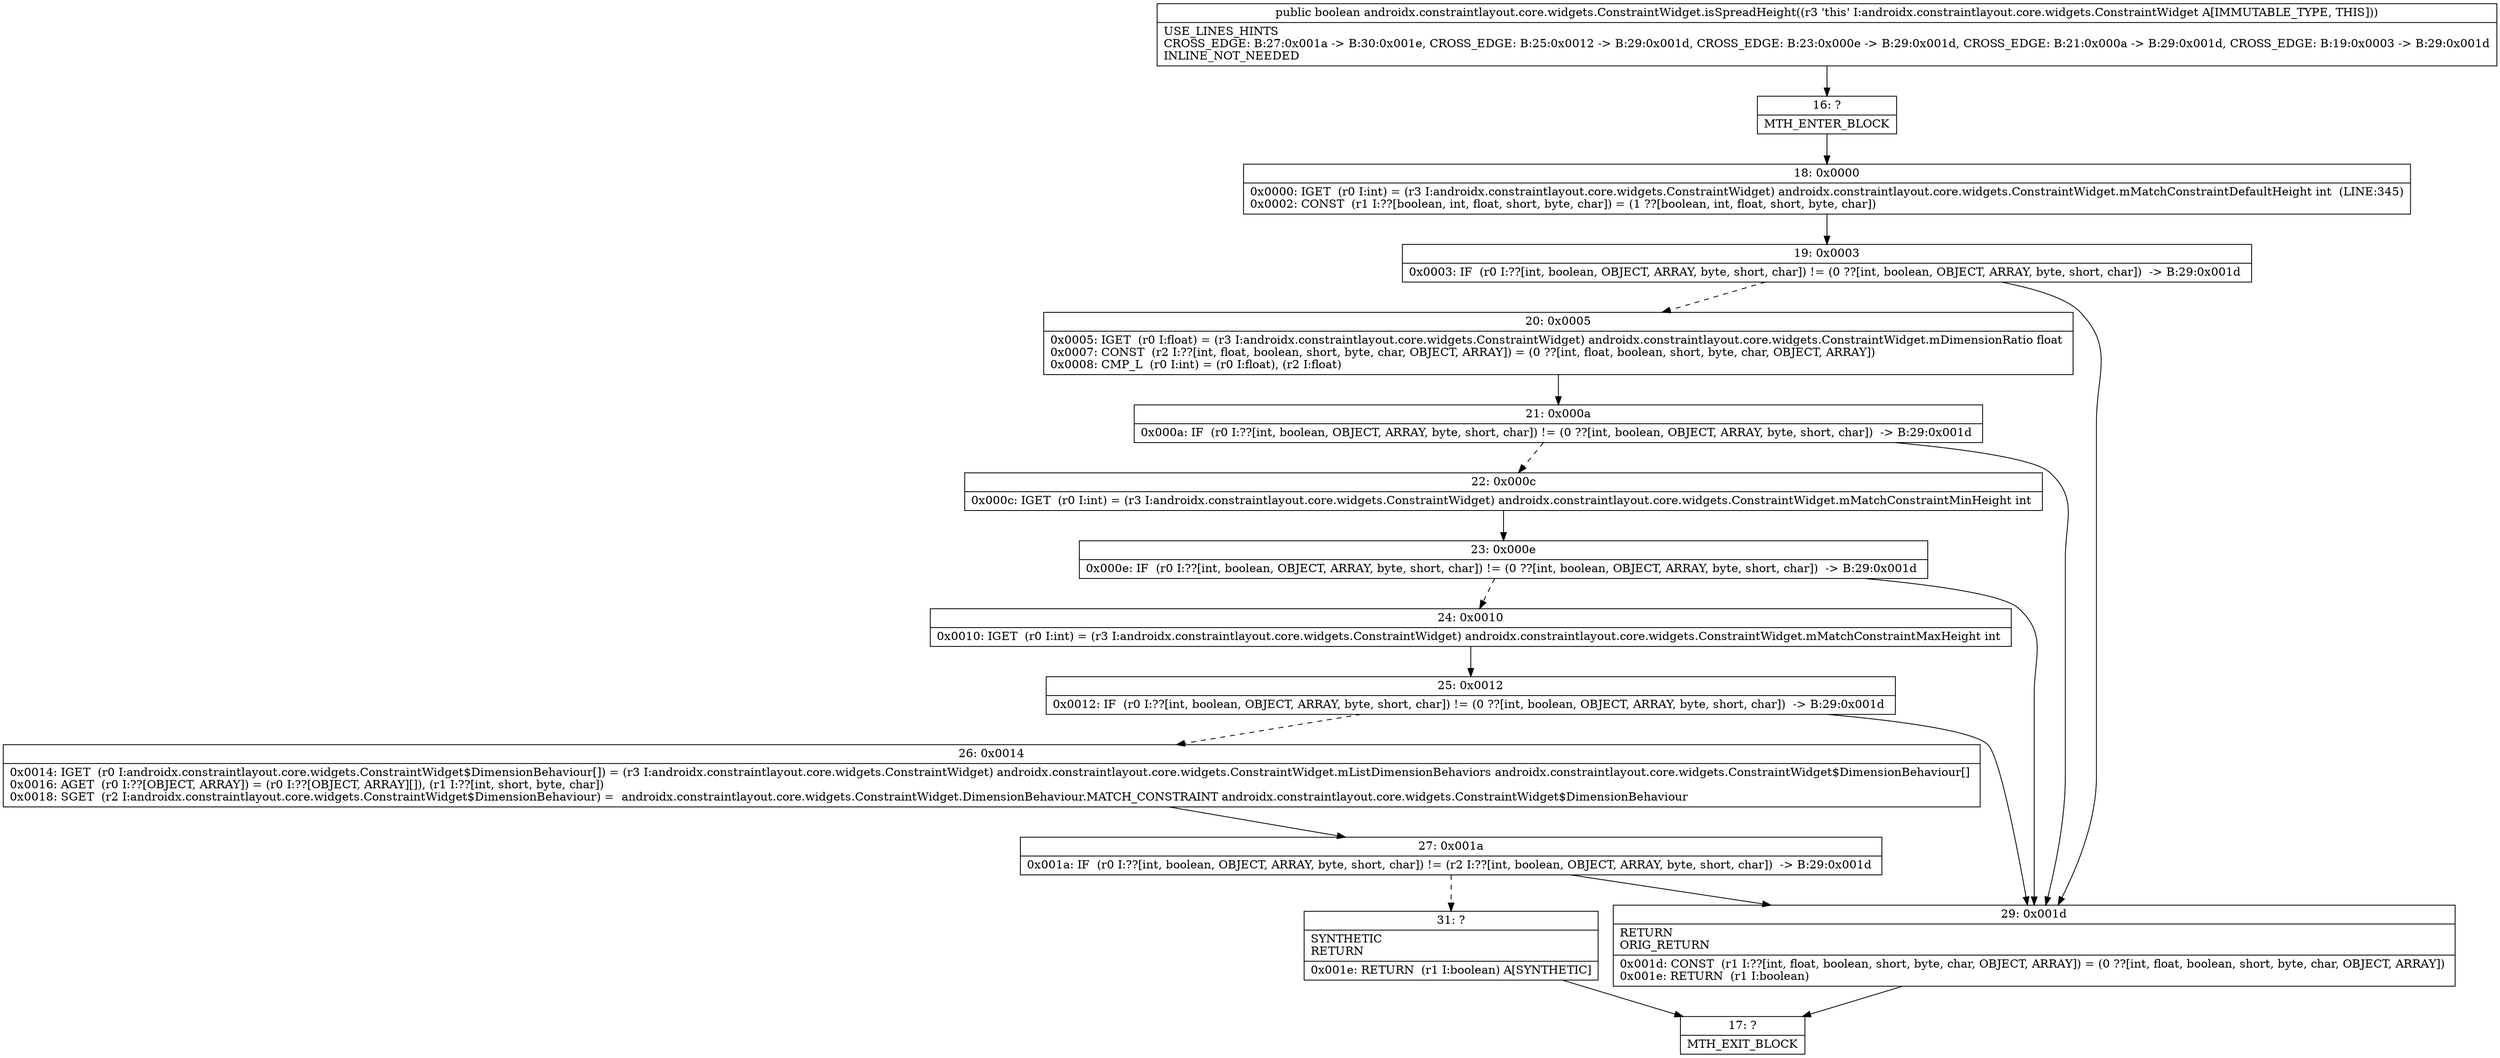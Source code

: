 digraph "CFG forandroidx.constraintlayout.core.widgets.ConstraintWidget.isSpreadHeight()Z" {
Node_16 [shape=record,label="{16\:\ ?|MTH_ENTER_BLOCK\l}"];
Node_18 [shape=record,label="{18\:\ 0x0000|0x0000: IGET  (r0 I:int) = (r3 I:androidx.constraintlayout.core.widgets.ConstraintWidget) androidx.constraintlayout.core.widgets.ConstraintWidget.mMatchConstraintDefaultHeight int  (LINE:345)\l0x0002: CONST  (r1 I:??[boolean, int, float, short, byte, char]) = (1 ??[boolean, int, float, short, byte, char]) \l}"];
Node_19 [shape=record,label="{19\:\ 0x0003|0x0003: IF  (r0 I:??[int, boolean, OBJECT, ARRAY, byte, short, char]) != (0 ??[int, boolean, OBJECT, ARRAY, byte, short, char])  \-\> B:29:0x001d \l}"];
Node_20 [shape=record,label="{20\:\ 0x0005|0x0005: IGET  (r0 I:float) = (r3 I:androidx.constraintlayout.core.widgets.ConstraintWidget) androidx.constraintlayout.core.widgets.ConstraintWidget.mDimensionRatio float \l0x0007: CONST  (r2 I:??[int, float, boolean, short, byte, char, OBJECT, ARRAY]) = (0 ??[int, float, boolean, short, byte, char, OBJECT, ARRAY]) \l0x0008: CMP_L  (r0 I:int) = (r0 I:float), (r2 I:float) \l}"];
Node_21 [shape=record,label="{21\:\ 0x000a|0x000a: IF  (r0 I:??[int, boolean, OBJECT, ARRAY, byte, short, char]) != (0 ??[int, boolean, OBJECT, ARRAY, byte, short, char])  \-\> B:29:0x001d \l}"];
Node_22 [shape=record,label="{22\:\ 0x000c|0x000c: IGET  (r0 I:int) = (r3 I:androidx.constraintlayout.core.widgets.ConstraintWidget) androidx.constraintlayout.core.widgets.ConstraintWidget.mMatchConstraintMinHeight int \l}"];
Node_23 [shape=record,label="{23\:\ 0x000e|0x000e: IF  (r0 I:??[int, boolean, OBJECT, ARRAY, byte, short, char]) != (0 ??[int, boolean, OBJECT, ARRAY, byte, short, char])  \-\> B:29:0x001d \l}"];
Node_24 [shape=record,label="{24\:\ 0x0010|0x0010: IGET  (r0 I:int) = (r3 I:androidx.constraintlayout.core.widgets.ConstraintWidget) androidx.constraintlayout.core.widgets.ConstraintWidget.mMatchConstraintMaxHeight int \l}"];
Node_25 [shape=record,label="{25\:\ 0x0012|0x0012: IF  (r0 I:??[int, boolean, OBJECT, ARRAY, byte, short, char]) != (0 ??[int, boolean, OBJECT, ARRAY, byte, short, char])  \-\> B:29:0x001d \l}"];
Node_26 [shape=record,label="{26\:\ 0x0014|0x0014: IGET  (r0 I:androidx.constraintlayout.core.widgets.ConstraintWidget$DimensionBehaviour[]) = (r3 I:androidx.constraintlayout.core.widgets.ConstraintWidget) androidx.constraintlayout.core.widgets.ConstraintWidget.mListDimensionBehaviors androidx.constraintlayout.core.widgets.ConstraintWidget$DimensionBehaviour[] \l0x0016: AGET  (r0 I:??[OBJECT, ARRAY]) = (r0 I:??[OBJECT, ARRAY][]), (r1 I:??[int, short, byte, char]) \l0x0018: SGET  (r2 I:androidx.constraintlayout.core.widgets.ConstraintWidget$DimensionBehaviour) =  androidx.constraintlayout.core.widgets.ConstraintWidget.DimensionBehaviour.MATCH_CONSTRAINT androidx.constraintlayout.core.widgets.ConstraintWidget$DimensionBehaviour \l}"];
Node_27 [shape=record,label="{27\:\ 0x001a|0x001a: IF  (r0 I:??[int, boolean, OBJECT, ARRAY, byte, short, char]) != (r2 I:??[int, boolean, OBJECT, ARRAY, byte, short, char])  \-\> B:29:0x001d \l}"];
Node_31 [shape=record,label="{31\:\ ?|SYNTHETIC\lRETURN\l|0x001e: RETURN  (r1 I:boolean) A[SYNTHETIC]\l}"];
Node_17 [shape=record,label="{17\:\ ?|MTH_EXIT_BLOCK\l}"];
Node_29 [shape=record,label="{29\:\ 0x001d|RETURN\lORIG_RETURN\l|0x001d: CONST  (r1 I:??[int, float, boolean, short, byte, char, OBJECT, ARRAY]) = (0 ??[int, float, boolean, short, byte, char, OBJECT, ARRAY]) \l0x001e: RETURN  (r1 I:boolean) \l}"];
MethodNode[shape=record,label="{public boolean androidx.constraintlayout.core.widgets.ConstraintWidget.isSpreadHeight((r3 'this' I:androidx.constraintlayout.core.widgets.ConstraintWidget A[IMMUTABLE_TYPE, THIS]))  | USE_LINES_HINTS\lCROSS_EDGE: B:27:0x001a \-\> B:30:0x001e, CROSS_EDGE: B:25:0x0012 \-\> B:29:0x001d, CROSS_EDGE: B:23:0x000e \-\> B:29:0x001d, CROSS_EDGE: B:21:0x000a \-\> B:29:0x001d, CROSS_EDGE: B:19:0x0003 \-\> B:29:0x001d\lINLINE_NOT_NEEDED\l}"];
MethodNode -> Node_16;Node_16 -> Node_18;
Node_18 -> Node_19;
Node_19 -> Node_20[style=dashed];
Node_19 -> Node_29;
Node_20 -> Node_21;
Node_21 -> Node_22[style=dashed];
Node_21 -> Node_29;
Node_22 -> Node_23;
Node_23 -> Node_24[style=dashed];
Node_23 -> Node_29;
Node_24 -> Node_25;
Node_25 -> Node_26[style=dashed];
Node_25 -> Node_29;
Node_26 -> Node_27;
Node_27 -> Node_29;
Node_27 -> Node_31[style=dashed];
Node_31 -> Node_17;
Node_29 -> Node_17;
}

